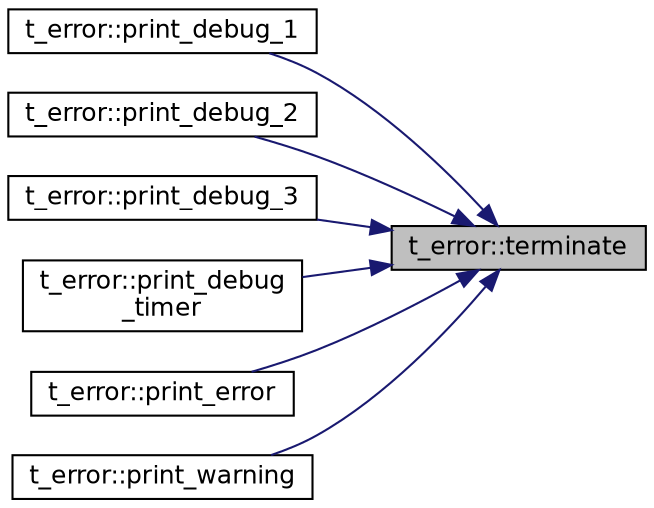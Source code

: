 digraph "t_error::terminate"
{
 // INTERACTIVE_SVG=YES
 // LATEX_PDF_SIZE
  bgcolor="transparent";
  edge [fontname="Helvetica",fontsize="12",labelfontname="Helvetica",labelfontsize="12"];
  node [fontname="Helvetica",fontsize="12",shape=record];
  rankdir="RL";
  Node1 [label="t_error::terminate",height=0.2,width=0.4,color="black", fillcolor="grey75", style="filled", fontcolor="black",tooltip="Terminate if termlevel allows it (for internal use)"];
  Node1 -> Node2 [dir="back",color="midnightblue",fontsize="12",style="solid",fontname="Helvetica"];
  Node2 [label="t_error::print_debug_1",height=0.2,width=0.4,color="black",URL="$structt__error_a11654cc137c42b1bddb5ed90b09e39e7.html#a11654cc137c42b1bddb5ed90b09e39e7",tooltip="Prints debug[1] message to the debug[1] output file (for internal use)"];
  Node1 -> Node3 [dir="back",color="midnightblue",fontsize="12",style="solid",fontname="Helvetica"];
  Node3 [label="t_error::print_debug_2",height=0.2,width=0.4,color="black",URL="$structt__error_ac0b658091f7db13369b5cae56402df16.html#ac0b658091f7db13369b5cae56402df16",tooltip="Prints debug[2] message to the debug[2] output file (for internal use)"];
  Node1 -> Node4 [dir="back",color="midnightblue",fontsize="12",style="solid",fontname="Helvetica"];
  Node4 [label="t_error::print_debug_3",height=0.2,width=0.4,color="black",URL="$structt__error_a4926e202b9dd7ea1070787edd129d2b5.html#a4926e202b9dd7ea1070787edd129d2b5",tooltip="Prints debug[3] message to the debug[3] output file (for internal use)"];
  Node1 -> Node5 [dir="back",color="midnightblue",fontsize="12",style="solid",fontname="Helvetica"];
  Node5 [label="t_error::print_debug\l_timer",height=0.2,width=0.4,color="black",URL="$structt__error_ad8dea87e3d50536f8eb5687c28974603.html#ad8dea87e3d50536f8eb5687c28974603",tooltip="Prints debug[timer] message to the debug[timer] output file (for internal use)"];
  Node1 -> Node6 [dir="back",color="midnightblue",fontsize="12",style="solid",fontname="Helvetica"];
  Node6 [label="t_error::print_error",height=0.2,width=0.4,color="black",URL="$structt__error_ad8cbcad9d1efc6e6d74ee4694b04fa5a.html#ad8cbcad9d1efc6e6d74ee4694b04fa5a",tooltip="Prints a error to the error output file (for internal use)"];
  Node1 -> Node7 [dir="back",color="midnightblue",fontsize="12",style="solid",fontname="Helvetica"];
  Node7 [label="t_error::print_warning",height=0.2,width=0.4,color="black",URL="$structt__error_a5c54c0544d5980c5e8424359480a65bc.html#a5c54c0544d5980c5e8424359480a65bc",tooltip="Prints a warning to the warning output file (for internal use)"];
}
